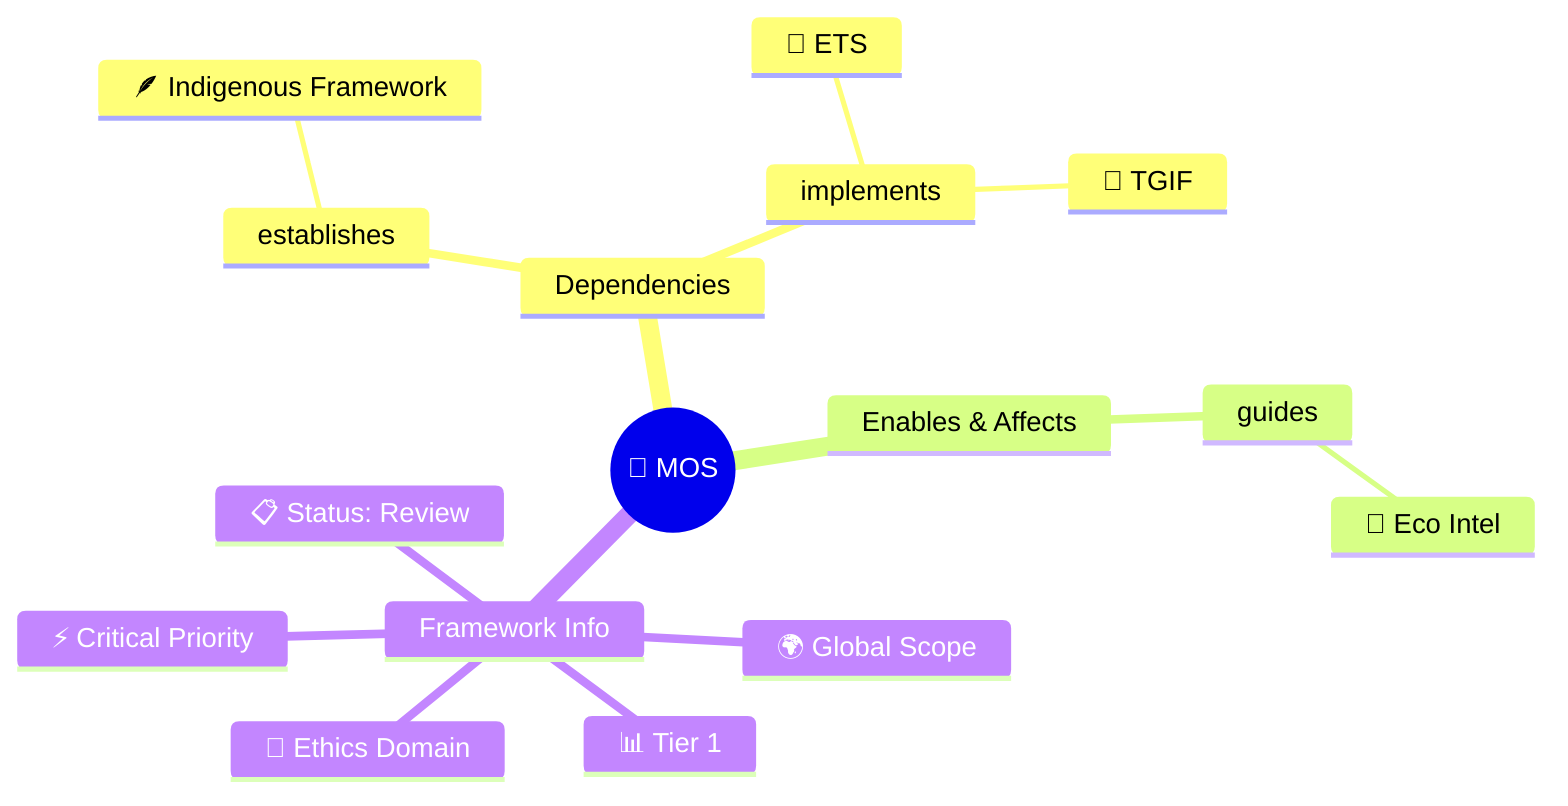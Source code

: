 mindmap
  root(("🦋 MOS"))
    Dependencies
      establishes
        🪶 Indigenous Framework
      implements
        🤖 TGIF
        🔄 ETS
    Enables & Affects
      guides
        🌿 Eco Intel
    Framework Info
      📊 Tier 1
      🎯 Ethics Domain
      🌍 Global Scope
      ⚡ Critical Priority
      📋 Status: Review